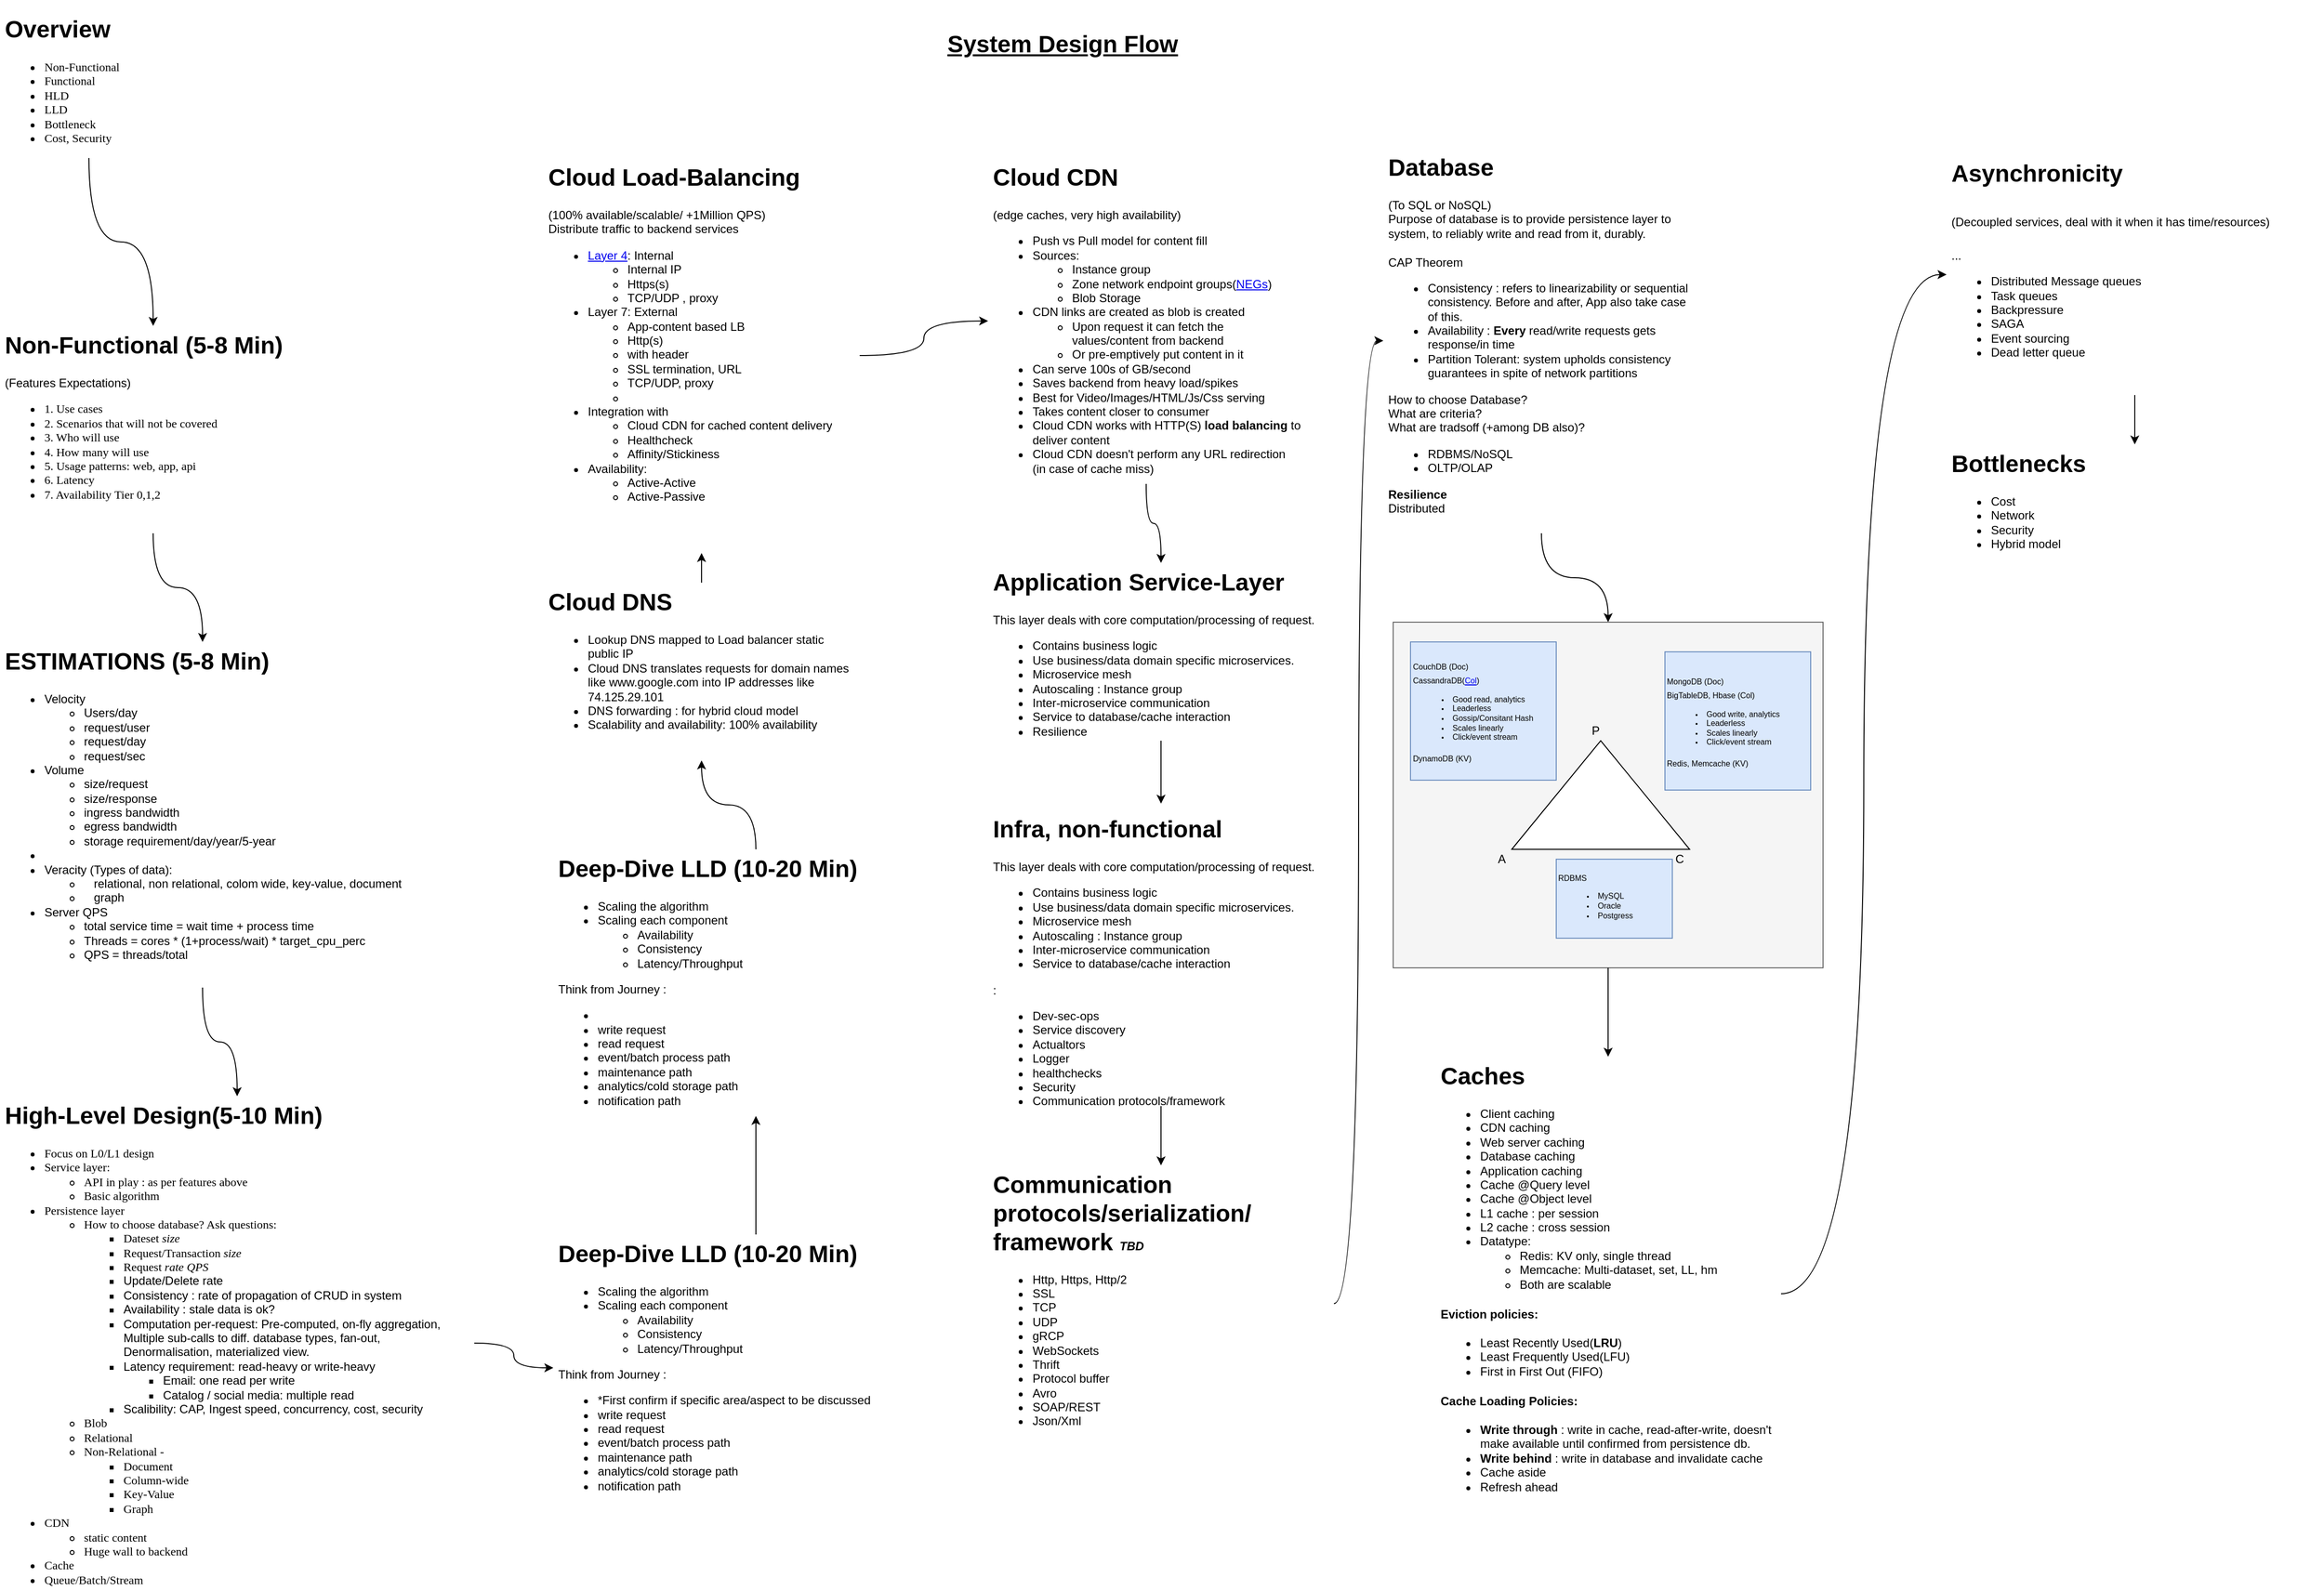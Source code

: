 <mxfile version="13.6.2" type="github">
  <diagram id="Ht1M8jgEwFfnCIfOTk4-" name="Page-1">
    <mxGraphModel dx="1199" dy="624" grid="1" gridSize="10" guides="1" tooltips="1" connect="1" arrows="1" fold="1" page="1" pageScale="1" pageWidth="3300" pageHeight="2339" math="0" shadow="0">
      <root>
        <mxCell id="0" />
        <mxCell id="1" parent="0" />
        <mxCell id="Jh1sc7k5TGZAMHPC5j6o-1" value="&lt;h1&gt;&lt;u&gt;System Design Flow&lt;/u&gt;&lt;/h1&gt;" style="text;html=1;align=center;verticalAlign=middle;resizable=0;points=[];autosize=1;" vertex="1" parent="1">
          <mxGeometry x="1010" y="40" width="250" height="50" as="geometry" />
        </mxCell>
        <mxCell id="Jh1sc7k5TGZAMHPC5j6o-7" style="edgeStyle=orthogonalEdgeStyle;orthogonalLoop=1;jettySize=auto;html=1;curved=1;" edge="1" parent="1" source="Jh1sc7k5TGZAMHPC5j6o-4" target="Jh1sc7k5TGZAMHPC5j6o-5">
          <mxGeometry relative="1" as="geometry" />
        </mxCell>
        <mxCell id="Jh1sc7k5TGZAMHPC5j6o-4" value="&lt;h1&gt;Overview&lt;/h1&gt;&lt;ul&gt;&lt;li&gt;&lt;font face=&quot;Verdana&quot;&gt;Non-Functional&lt;/font&gt;&lt;/li&gt;&lt;li&gt;&lt;font face=&quot;Verdana&quot;&gt;Functional&lt;/font&gt;&lt;/li&gt;&lt;li&gt;&lt;font face=&quot;Verdana&quot;&gt;HLD&lt;/font&gt;&lt;/li&gt;&lt;li&gt;&lt;font face=&quot;Verdana&quot;&gt;LLD&lt;/font&gt;&lt;/li&gt;&lt;li&gt;&lt;font face=&quot;Verdana&quot;&gt;Bottleneck&lt;/font&gt;&lt;/li&gt;&lt;li&gt;&lt;font face=&quot;Verdana&quot;&gt;Cost, Security&lt;/font&gt;&lt;/li&gt;&lt;/ul&gt;" style="text;html=1;strokeColor=none;fillColor=none;spacing=5;spacingTop=-20;whiteSpace=wrap;overflow=hidden;rounded=0;" vertex="1" parent="1">
          <mxGeometry x="60" y="30" width="180" height="150" as="geometry" />
        </mxCell>
        <mxCell id="Jh1sc7k5TGZAMHPC5j6o-8" style="edgeStyle=orthogonalEdgeStyle;curved=1;orthogonalLoop=1;jettySize=auto;html=1;entryX=0.5;entryY=0;entryDx=0;entryDy=0;" edge="1" parent="1" source="Jh1sc7k5TGZAMHPC5j6o-5" target="Jh1sc7k5TGZAMHPC5j6o-6">
          <mxGeometry relative="1" as="geometry" />
        </mxCell>
        <mxCell id="Jh1sc7k5TGZAMHPC5j6o-5" value="&lt;h1&gt;Non-Functional (5-8 Min)&lt;/h1&gt;&lt;div&gt;(Features Expectations)&lt;/div&gt;&lt;ul&gt;&lt;li&gt;&lt;font face=&quot;Verdana&quot;&gt;1. Use cases&lt;/font&gt;&lt;/li&gt;&lt;li&gt;&lt;font face=&quot;Verdana&quot;&gt;2. Scenarios that will not be covered&lt;/font&gt;&lt;/li&gt;&lt;li&gt;&lt;font face=&quot;Verdana&quot;&gt;3. Who will use&lt;/font&gt;&lt;/li&gt;&lt;li&gt;&lt;font face=&quot;Verdana&quot;&gt;4. How many will use&lt;/font&gt;&lt;/li&gt;&lt;li&gt;&lt;font face=&quot;Verdana&quot;&gt;5. Usage patterns: web, app, api&lt;/font&gt;&lt;/li&gt;&lt;li&gt;&lt;font face=&quot;Verdana&quot;&gt;6. Latency&lt;/font&gt;&lt;/li&gt;&lt;li&gt;&lt;font face=&quot;Verdana&quot;&gt;7. Availability&amp;nbsp;Tier 0,1,2&lt;/font&gt;&lt;/li&gt;&lt;/ul&gt;" style="text;html=1;strokeColor=none;fillColor=none;spacing=5;spacingTop=-20;whiteSpace=wrap;overflow=hidden;rounded=0;" vertex="1" parent="1">
          <mxGeometry x="60" y="350" width="310" height="210" as="geometry" />
        </mxCell>
        <mxCell id="Jh1sc7k5TGZAMHPC5j6o-10" style="edgeStyle=orthogonalEdgeStyle;curved=1;orthogonalLoop=1;jettySize=auto;html=1;entryX=0.5;entryY=0;entryDx=0;entryDy=0;" edge="1" parent="1" source="Jh1sc7k5TGZAMHPC5j6o-6" target="Jh1sc7k5TGZAMHPC5j6o-9">
          <mxGeometry relative="1" as="geometry" />
        </mxCell>
        <mxCell id="Jh1sc7k5TGZAMHPC5j6o-6" value="&lt;h1&gt;ESTIMATIONS (5-8 Min)&lt;/h1&gt;&lt;ul&gt;&lt;li&gt;&lt;span&gt;Velocity&lt;/span&gt;&lt;br&gt;&lt;/li&gt;&lt;ul&gt;&lt;li&gt;Users/day&lt;/li&gt;&lt;li&gt;request/user&lt;/li&gt;&lt;li&gt;request/day&lt;/li&gt;&lt;li&gt;request/sec&lt;/li&gt;&lt;/ul&gt;&lt;li&gt;Volume&lt;/li&gt;&lt;ul&gt;&lt;li&gt;size/request&lt;/li&gt;&lt;li&gt;size/response&lt;/li&gt;&lt;li&gt;ingress bandwidth&lt;/li&gt;&lt;li&gt;egress bandwidth&lt;/li&gt;&lt;li&gt;storage requirement/day/year/5-year&lt;/li&gt;&lt;/ul&gt;&lt;li&gt;&lt;br&gt;&lt;/li&gt;&lt;li&gt;Veracity (Types of data):&lt;/li&gt;&lt;ul&gt;&lt;li&gt;&amp;nbsp; &amp;nbsp;relational, non relational, colom wide, key-value, document&lt;/li&gt;&lt;li&gt;&amp;nbsp; &amp;nbsp;graph&lt;/li&gt;&lt;/ul&gt;&lt;li&gt;Server QPS&lt;/li&gt;&lt;ul&gt;&lt;li&gt;total service time = wait time + process time&lt;/li&gt;&lt;li&gt;Threads = cores * (1+process/wait) * target_cpu_perc&lt;/li&gt;&lt;li&gt;QPS = threads/total&lt;/li&gt;&lt;/ul&gt;&lt;/ul&gt;" style="text;html=1;strokeColor=none;fillColor=none;spacing=5;spacingTop=-20;whiteSpace=wrap;overflow=hidden;rounded=0;" vertex="1" parent="1">
          <mxGeometry x="60" y="670" width="410" height="350" as="geometry" />
        </mxCell>
        <mxCell id="Jh1sc7k5TGZAMHPC5j6o-13" style="edgeStyle=orthogonalEdgeStyle;curved=1;orthogonalLoop=1;jettySize=auto;html=1;entryX=0;entryY=0.5;entryDx=0;entryDy=0;" edge="1" parent="1" source="Jh1sc7k5TGZAMHPC5j6o-9" target="Jh1sc7k5TGZAMHPC5j6o-11">
          <mxGeometry relative="1" as="geometry" />
        </mxCell>
        <mxCell id="Jh1sc7k5TGZAMHPC5j6o-9" value="&lt;h1&gt;High-Level Design(5-10 Min)&lt;/h1&gt;&lt;ul&gt;&lt;li&gt;&lt;font face=&quot;Verdana&quot;&gt;Focus on L0/L1 design&lt;/font&gt;&lt;/li&gt;&lt;li&gt;&lt;font face=&quot;Verdana&quot;&gt;Service layer:&lt;/font&gt;&lt;/li&gt;&lt;ul&gt;&lt;li&gt;&lt;font face=&quot;Verdana&quot;&gt;API in play : as per features above&lt;/font&gt;&lt;/li&gt;&lt;li&gt;&lt;font face=&quot;Verdana&quot;&gt;Basic algorithm&lt;/font&gt;&lt;/li&gt;&lt;/ul&gt;&lt;li&gt;&lt;font face=&quot;Verdana&quot;&gt;Persistence layer&amp;nbsp;&lt;/font&gt;&lt;/li&gt;&lt;ul&gt;&lt;li&gt;&lt;font face=&quot;Verdana&quot;&gt;How to choose database? Ask questions:&lt;/font&gt;&lt;/li&gt;&lt;ul&gt;&lt;li&gt;&lt;font face=&quot;Verdana&quot;&gt;Dateset&amp;nbsp;&lt;i&gt;size&lt;/i&gt;&lt;/font&gt;&lt;/li&gt;&lt;li&gt;&lt;font face=&quot;Verdana&quot;&gt;Request/Transaction&amp;nbsp;&lt;i&gt;size&lt;/i&gt;&lt;/font&gt;&lt;/li&gt;&lt;li&gt;&lt;font face=&quot;Verdana&quot;&gt;Request &lt;i&gt;rate QPS&lt;/i&gt;&lt;/font&gt;&lt;/li&gt;&lt;li&gt;&lt;span&gt;Update/Delete rate&lt;/span&gt;&lt;br&gt;&lt;/li&gt;&lt;li&gt;Consistency : rate of propagation of CRUD in system&lt;/li&gt;&lt;li&gt;Availability : stale data is ok?&lt;/li&gt;&lt;li&gt;Computation per-request: Pre-computed, on-fly aggregation, Multiple sub-calls to diff. database types, fan-out, Denormalisation, materialized view.&lt;/li&gt;&lt;li&gt;Latency requirement: read-heavy or write-heavy&lt;/li&gt;&lt;ul&gt;&lt;li&gt;Email: one read per write&lt;/li&gt;&lt;li&gt;Catalog / social media: multiple read&lt;/li&gt;&lt;/ul&gt;&lt;li&gt;Scalibility: CAP, Ingest speed, concurrency, cost, security&lt;/li&gt;&lt;/ul&gt;&lt;li&gt;&lt;font face=&quot;Verdana&quot;&gt;Blob&lt;/font&gt;&lt;/li&gt;&lt;li&gt;&lt;font face=&quot;Verdana&quot;&gt;Relational&lt;/font&gt;&lt;/li&gt;&lt;li&gt;&lt;font face=&quot;Verdana&quot;&gt;Non-Relational&amp;nbsp;-&amp;nbsp;&lt;/font&gt;&lt;/li&gt;&lt;ul&gt;&lt;li&gt;&lt;font face=&quot;Verdana&quot;&gt;Document&amp;nbsp;&lt;/font&gt;&lt;/li&gt;&lt;li&gt;&lt;font face=&quot;Verdana&quot;&gt;Column-wide&amp;nbsp;&lt;/font&gt;&lt;/li&gt;&lt;li&gt;&lt;font face=&quot;Verdana&quot;&gt;Key-Value&amp;nbsp;&lt;/font&gt;&lt;/li&gt;&lt;li&gt;&lt;font face=&quot;Verdana&quot;&gt;Graph&amp;nbsp;&lt;/font&gt;&lt;/li&gt;&lt;/ul&gt;&lt;/ul&gt;&lt;li&gt;&lt;font face=&quot;Verdana&quot;&gt;CDN&lt;/font&gt;&lt;/li&gt;&lt;ul&gt;&lt;li&gt;&lt;font face=&quot;Verdana&quot;&gt;static content&lt;/font&gt;&lt;/li&gt;&lt;li&gt;&lt;font face=&quot;Verdana&quot;&gt;Huge wall to backend&lt;/font&gt;&lt;/li&gt;&lt;/ul&gt;&lt;li&gt;&lt;font face=&quot;Verdana&quot;&gt;Cache&lt;/font&gt;&lt;/li&gt;&lt;li&gt;&lt;font face=&quot;Verdana&quot;&gt;Queue/Batch/Stream&lt;/font&gt;&lt;/li&gt;&lt;/ul&gt;" style="text;html=1;strokeColor=none;fillColor=none;spacing=5;spacingTop=-20;whiteSpace=wrap;overflow=hidden;rounded=0;" vertex="1" parent="1">
          <mxGeometry x="60" y="1130" width="480" height="500" as="geometry" />
        </mxCell>
        <mxCell id="Jh1sc7k5TGZAMHPC5j6o-14" style="edgeStyle=orthogonalEdgeStyle;curved=1;orthogonalLoop=1;jettySize=auto;html=1;" edge="1" parent="1" source="Jh1sc7k5TGZAMHPC5j6o-11" target="Jh1sc7k5TGZAMHPC5j6o-12">
          <mxGeometry relative="1" as="geometry" />
        </mxCell>
        <mxCell id="Jh1sc7k5TGZAMHPC5j6o-11" value="&lt;h1&gt;Deep-Dive LLD (10-20 Min)&lt;/h1&gt;&lt;ul&gt;&lt;li&gt;Scaling the algorithm&lt;/li&gt;&lt;li&gt;Scaling each component&lt;/li&gt;&lt;ul&gt;&lt;li&gt;Availability&lt;/li&gt;&lt;li&gt;Consistency&lt;/li&gt;&lt;li&gt;Latency/Throughput&lt;/li&gt;&lt;/ul&gt;&lt;/ul&gt;Think from Journey :&lt;br&gt;&lt;ul&gt;&lt;li&gt;*First confirm if specific area/aspect to be discussed&lt;/li&gt;&lt;li&gt;write request&lt;/li&gt;&lt;li&gt;read request&lt;/li&gt;&lt;li&gt;event/batch process path&lt;br&gt;&lt;/li&gt;&lt;li&gt;maintenance path&lt;/li&gt;&lt;li&gt;analytics/cold storage path&lt;/li&gt;&lt;li&gt;notification path&lt;br&gt;&lt;/li&gt;&lt;/ul&gt;" style="text;html=1;strokeColor=none;fillColor=none;spacing=5;spacingTop=-20;whiteSpace=wrap;overflow=hidden;rounded=0;" vertex="1" parent="1">
          <mxGeometry x="620" y="1270" width="410" height="270" as="geometry" />
        </mxCell>
        <mxCell id="Jh1sc7k5TGZAMHPC5j6o-17" style="edgeStyle=orthogonalEdgeStyle;curved=1;orthogonalLoop=1;jettySize=auto;html=1;" edge="1" parent="1" source="Jh1sc7k5TGZAMHPC5j6o-12" target="Jh1sc7k5TGZAMHPC5j6o-16">
          <mxGeometry relative="1" as="geometry" />
        </mxCell>
        <mxCell id="Jh1sc7k5TGZAMHPC5j6o-12" value="&lt;h1&gt;Deep-Dive LLD (10-20 Min)&lt;/h1&gt;&lt;ul&gt;&lt;li&gt;Scaling the algorithm&lt;/li&gt;&lt;li&gt;Scaling each component&lt;/li&gt;&lt;ul&gt;&lt;li&gt;Availability&lt;/li&gt;&lt;li&gt;Consistency&lt;/li&gt;&lt;li&gt;Latency/Throughput&lt;/li&gt;&lt;/ul&gt;&lt;/ul&gt;Think from Journey :&lt;br&gt;&lt;ul&gt;&lt;li&gt;&lt;li&gt;write request&lt;/li&gt;&lt;li&gt;read request&lt;/li&gt;&lt;li&gt;event/batch process path&lt;br&gt;&lt;/li&gt;&lt;li&gt;maintenance path&lt;/li&gt;&lt;li&gt;analytics/cold storage path&lt;/li&gt;&lt;li&gt;notification path&lt;br&gt;&lt;/li&gt;&lt;/li&gt;&lt;/ul&gt;" style="text;html=1;strokeColor=none;fillColor=none;spacing=5;spacingTop=-20;whiteSpace=wrap;overflow=hidden;rounded=0;" vertex="1" parent="1">
          <mxGeometry x="620" y="880" width="410" height="270" as="geometry" />
        </mxCell>
        <mxCell id="Jh1sc7k5TGZAMHPC5j6o-19" style="edgeStyle=orthogonalEdgeStyle;curved=1;orthogonalLoop=1;jettySize=auto;html=1;entryX=0.5;entryY=1;entryDx=0;entryDy=0;" edge="1" parent="1" source="Jh1sc7k5TGZAMHPC5j6o-16" target="Jh1sc7k5TGZAMHPC5j6o-20">
          <mxGeometry relative="1" as="geometry" />
        </mxCell>
        <mxCell id="Jh1sc7k5TGZAMHPC5j6o-16" value="&lt;h1&gt;Cloud DNS&lt;/h1&gt;&lt;p&gt;&lt;/p&gt;&lt;ul&gt;&lt;li&gt;Lookup DNS mapped to Load balancer static public IP&lt;/li&gt;&lt;li&gt;Cloud DNS translates requests for domain names like www.google.com into IP addresses like 74.125.29.101&lt;br&gt;&lt;/li&gt;&lt;li&gt;DNS forwarding : for hybrid cloud model&lt;br&gt;&lt;/li&gt;&lt;li&gt;Scalability and availability: 100% availability&lt;/li&gt;&lt;/ul&gt;&lt;p&gt;&lt;/p&gt;" style="text;html=1;strokeColor=none;fillColor=none;spacing=5;spacingTop=-20;whiteSpace=wrap;overflow=hidden;rounded=0;" vertex="1" parent="1">
          <mxGeometry x="610" y="610" width="320" height="180" as="geometry" />
        </mxCell>
        <mxCell id="Jh1sc7k5TGZAMHPC5j6o-27" style="edgeStyle=orthogonalEdgeStyle;curved=1;orthogonalLoop=1;jettySize=auto;html=1;" edge="1" parent="1" source="Jh1sc7k5TGZAMHPC5j6o-18" target="Jh1sc7k5TGZAMHPC5j6o-25">
          <mxGeometry relative="1" as="geometry" />
        </mxCell>
        <mxCell id="Jh1sc7k5TGZAMHPC5j6o-18" value="&lt;h1&gt;Cloud CDN&lt;/h1&gt;&lt;div&gt;(edge caches, very high availability)&lt;br&gt;&lt;/div&gt;&lt;p&gt;&lt;/p&gt;&lt;ul&gt;&lt;li&gt;Push vs Pull model for content fill&lt;/li&gt;&lt;li&gt;Sources:&lt;/li&gt;&lt;ul&gt;&lt;li&gt;Instance group&lt;/li&gt;&lt;li&gt;Zone network endpoint groups(&lt;a href=&quot;https://cloud.google.com/load-balancing/docs/negs/zonal-neg-concepts&quot;&gt;NEGs&lt;/a&gt;)&lt;/li&gt;&lt;li&gt;Blob Storage&lt;/li&gt;&lt;/ul&gt;&lt;li&gt;CDN links are created as blob is created&lt;/li&gt;&lt;ul&gt;&lt;li&gt;Upon request it can fetch the values/content from backend&lt;/li&gt;&lt;li&gt;Or pre-emptively put content in it&lt;/li&gt;&lt;/ul&gt;&lt;li&gt;Can serve 100s of GB/second&lt;/li&gt;&lt;li&gt;Saves backend from heavy load/spikes&lt;/li&gt;&lt;li&gt;Best for Video/Images/HTML/Js/Css serving&lt;/li&gt;&lt;li&gt;Takes content closer to consumer&lt;/li&gt;&lt;li&gt;Cloud CDN works with HTTP(S) &lt;b&gt;load balancing&lt;/b&gt; to deliver content&amp;nbsp;&lt;/li&gt;&lt;li&gt;Cloud CDN doesn&#39;t perform any URL redirection (in case of cache miss)&lt;br&gt;&lt;/li&gt;&lt;/ul&gt;&lt;p&gt;&lt;/p&gt;" style="text;html=1;spacing=5;spacingTop=-20;whiteSpace=wrap;overflow=hidden;rounded=0;" vertex="1" parent="1">
          <mxGeometry x="1060" y="180" width="320" height="330" as="geometry" />
        </mxCell>
        <mxCell id="Jh1sc7k5TGZAMHPC5j6o-24" style="edgeStyle=orthogonalEdgeStyle;curved=1;orthogonalLoop=1;jettySize=auto;html=1;" edge="1" parent="1" source="Jh1sc7k5TGZAMHPC5j6o-20" target="Jh1sc7k5TGZAMHPC5j6o-18">
          <mxGeometry relative="1" as="geometry" />
        </mxCell>
        <mxCell id="Jh1sc7k5TGZAMHPC5j6o-20" value="&lt;h1&gt;Cloud Load-Balancing&lt;/h1&gt;&lt;div&gt;(100% available/scalable/ +1Million QPS)&lt;br&gt;&lt;/div&gt;&lt;div&gt;Distribute traffic to backend services&lt;/div&gt;&lt;p&gt;&lt;/p&gt;&lt;ul&gt;&lt;li&gt;&lt;a href=&quot;https://cloud.google.com/load-balancing/docs/choosing-load-balancer&quot;&gt;Layer 4&lt;/a&gt;: Internal&lt;/li&gt;&lt;ul&gt;&lt;li&gt;Internal IP&lt;/li&gt;&lt;li&gt;Https(s)&lt;/li&gt;&lt;li&gt;TCP/UDP , proxy&lt;/li&gt;&lt;/ul&gt;&lt;li&gt;Layer 7: External&lt;br&gt;&lt;/li&gt;&lt;ul&gt;&lt;li&gt;App-content based LB&lt;/li&gt;&lt;li&gt;Http(s)&lt;/li&gt;&lt;li&gt;with header&lt;/li&gt;&lt;li&gt;SSL termination, URL&lt;/li&gt;&lt;li&gt;TCP/UDP, proxy&lt;/li&gt;&lt;li&gt;&lt;br&gt;&lt;/li&gt;&lt;/ul&gt;&lt;li&gt;Integration with&amp;nbsp;&lt;/li&gt;&lt;ul&gt;&lt;li&gt;Cloud CDN for cached content delivery&lt;/li&gt;&lt;li&gt;Healthcheck&lt;/li&gt;&lt;li&gt;Affinity/Stickiness&lt;/li&gt;&lt;/ul&gt;&lt;li&gt;Availability:&amp;nbsp;&lt;/li&gt;&lt;ul&gt;&lt;li&gt;Active-Active&lt;/li&gt;&lt;li&gt;Active-Passive&lt;/li&gt;&lt;/ul&gt;&lt;/ul&gt;&lt;p&gt;&lt;/p&gt;" style="text;html=1;strokeColor=none;fillColor=none;spacing=5;spacingTop=-20;whiteSpace=wrap;overflow=hidden;rounded=0;" vertex="1" parent="1">
          <mxGeometry x="610" y="180" width="320" height="400" as="geometry" />
        </mxCell>
        <mxCell id="Jh1sc7k5TGZAMHPC5j6o-29" style="edgeStyle=orthogonalEdgeStyle;curved=1;orthogonalLoop=1;jettySize=auto;html=1;entryX=0.5;entryY=-0.021;entryDx=0;entryDy=0;entryPerimeter=0;" edge="1" parent="1" source="Jh1sc7k5TGZAMHPC5j6o-25" target="Jh1sc7k5TGZAMHPC5j6o-28">
          <mxGeometry relative="1" as="geometry" />
        </mxCell>
        <mxCell id="Jh1sc7k5TGZAMHPC5j6o-25" value="&lt;h1&gt;Application Service-Layer&lt;/h1&gt;&lt;p&gt;This layer deals with core computation/processing of request.&lt;/p&gt;&lt;p&gt;&lt;/p&gt;&lt;ul&gt;&lt;li&gt;Contains business logic&lt;/li&gt;&lt;li&gt;Use business/data domain specific microservices.&lt;/li&gt;&lt;li&gt;Microservice mesh&lt;/li&gt;&lt;li&gt;Autoscaling : Instance group&lt;/li&gt;&lt;li&gt;Inter-microservice communication&lt;/li&gt;&lt;li&gt;Service to database/cache interaction&lt;/li&gt;&lt;li&gt;Resilience&lt;/li&gt;&lt;/ul&gt;&lt;br&gt;&lt;p&gt;&lt;/p&gt;" style="text;html=1;spacing=5;spacingTop=-20;whiteSpace=wrap;overflow=hidden;rounded=0;glass=0;sketch=0;shadow=0;" vertex="1" parent="1">
          <mxGeometry x="1060" y="590" width="350" height="180" as="geometry" />
        </mxCell>
        <mxCell id="Jh1sc7k5TGZAMHPC5j6o-31" style="edgeStyle=orthogonalEdgeStyle;curved=1;orthogonalLoop=1;jettySize=auto;html=1;entryX=0.5;entryY=0;entryDx=0;entryDy=0;" edge="1" parent="1" source="Jh1sc7k5TGZAMHPC5j6o-28" target="Jh1sc7k5TGZAMHPC5j6o-30">
          <mxGeometry relative="1" as="geometry" />
        </mxCell>
        <mxCell id="Jh1sc7k5TGZAMHPC5j6o-28" value="&lt;h1&gt;Infra, non-functional&lt;/h1&gt;&lt;p&gt;This layer deals with core computation/processing of request.&lt;/p&gt;&lt;p&gt;&lt;/p&gt;&lt;ul&gt;&lt;li&gt;Contains business logic&lt;/li&gt;&lt;li&gt;Use business/data domain specific microservices.&lt;/li&gt;&lt;li&gt;Microservice mesh&lt;/li&gt;&lt;li&gt;Autoscaling : Instance group&lt;/li&gt;&lt;li&gt;Inter-microservice communication&lt;/li&gt;&lt;li&gt;Service to database/cache interaction&lt;/li&gt;&lt;/ul&gt;:&lt;br&gt;&lt;ul&gt;&lt;li&gt;Dev-sec-ops&lt;/li&gt;&lt;li&gt;Service discovery&lt;/li&gt;&lt;li&gt;Actualtors&lt;/li&gt;&lt;li&gt;Logger&lt;/li&gt;&lt;li&gt;healthchecks&lt;/li&gt;&lt;li&gt;Security&lt;/li&gt;&lt;li&gt;Communication protocols/framework&lt;/li&gt;&lt;/ul&gt;&lt;p&gt;&lt;/p&gt;" style="text;html=1;spacing=5;spacingTop=-20;whiteSpace=wrap;overflow=hidden;rounded=0;glass=0;sketch=0;shadow=0;" vertex="1" parent="1">
          <mxGeometry x="1060" y="840" width="350" height="300" as="geometry" />
        </mxCell>
        <mxCell id="Jh1sc7k5TGZAMHPC5j6o-34" style="edgeStyle=orthogonalEdgeStyle;curved=1;orthogonalLoop=1;jettySize=auto;html=1;entryX=0;entryY=0.5;entryDx=0;entryDy=0;" edge="1" parent="1" source="Jh1sc7k5TGZAMHPC5j6o-30" target="Jh1sc7k5TGZAMHPC5j6o-33">
          <mxGeometry relative="1" as="geometry" />
        </mxCell>
        <mxCell id="Jh1sc7k5TGZAMHPC5j6o-30" value="&lt;h1&gt;Communication protocols/serialization/ framework &lt;i style=&quot;font-size: 12px&quot;&gt;TBD&lt;/i&gt;&lt;/h1&gt;&lt;ul&gt;&lt;li&gt;&lt;span&gt;Http, Https, Http/2&lt;/span&gt;&lt;br&gt;&lt;/li&gt;&lt;li&gt;&lt;span&gt;SSL&lt;/span&gt;&lt;br&gt;&lt;/li&gt;&lt;li&gt;&lt;span&gt;TCP&lt;/span&gt;&lt;br&gt;&lt;/li&gt;&lt;li&gt;&lt;span&gt;UDP&lt;/span&gt;&lt;br&gt;&lt;/li&gt;&lt;li&gt;&lt;span&gt;gRCP&lt;/span&gt;&lt;br&gt;&lt;/li&gt;&lt;li&gt;&lt;span&gt;WebSockets&lt;/span&gt;&lt;br&gt;&lt;/li&gt;&lt;li&gt;&lt;span&gt;Thrift&lt;/span&gt;&lt;br&gt;&lt;/li&gt;&lt;li&gt;&lt;span&gt;Protocol buffer&lt;/span&gt;&lt;br&gt;&lt;/li&gt;&lt;li&gt;&lt;span&gt;Avro&lt;/span&gt;&lt;br&gt;&lt;/li&gt;&lt;li&gt;&lt;span&gt;SOAP/REST&lt;/span&gt;&lt;br&gt;&lt;/li&gt;&lt;li&gt;&lt;span&gt;Json/Xml&lt;/span&gt;&lt;br&gt;&lt;/li&gt;&lt;/ul&gt;&lt;p&gt;&lt;/p&gt;" style="text;html=1;spacing=5;spacingTop=-20;whiteSpace=wrap;overflow=hidden;rounded=0;glass=0;sketch=0;shadow=0;" vertex="1" parent="1">
          <mxGeometry x="1060" y="1200" width="350" height="280" as="geometry" />
        </mxCell>
        <mxCell id="Jh1sc7k5TGZAMHPC5j6o-32" style="edgeStyle=orthogonalEdgeStyle;curved=1;orthogonalLoop=1;jettySize=auto;html=1;exitX=0.5;exitY=1;exitDx=0;exitDy=0;" edge="1" parent="1" source="Jh1sc7k5TGZAMHPC5j6o-30" target="Jh1sc7k5TGZAMHPC5j6o-30">
          <mxGeometry relative="1" as="geometry" />
        </mxCell>
        <mxCell id="Jh1sc7k5TGZAMHPC5j6o-52" style="edgeStyle=orthogonalEdgeStyle;curved=1;orthogonalLoop=1;jettySize=auto;html=1;entryX=0.5;entryY=0;entryDx=0;entryDy=0;" edge="1" parent="1" source="Jh1sc7k5TGZAMHPC5j6o-33" target="Jh1sc7k5TGZAMHPC5j6o-36">
          <mxGeometry relative="1" as="geometry" />
        </mxCell>
        <mxCell id="Jh1sc7k5TGZAMHPC5j6o-33" value="&lt;h1&gt;Database&lt;/h1&gt;&lt;div&gt;(To SQL or NoSQL)&lt;br&gt;&lt;/div&gt;&lt;div&gt;Purpose of database is to provide persistence layer to system, to reliably write and read from it, durably.&lt;/div&gt;&lt;div&gt;&lt;br&gt;&lt;/div&gt;&lt;div&gt;CAP Theorem&lt;/div&gt;&lt;p&gt;&lt;/p&gt;&lt;ul&gt;&lt;li&gt;Consistency :&amp;nbsp;refers to linearizability or sequential consistency. Before and after, App also take case of this.&lt;/li&gt;&lt;li&gt;Availability : &lt;b&gt;Every &lt;/b&gt;read/write requests gets response/in time&lt;br&gt;&lt;/li&gt;&lt;li&gt;Partition Tolerant: system upholds consistency guarantees in spite of network partitions&lt;br&gt;&lt;/li&gt;&lt;/ul&gt;How to choose Database?&lt;br&gt;What are criteria?&lt;br&gt;What are tradsoff (+among DB also)?&lt;br&gt;&lt;ul&gt;&lt;li&gt;RDBMS/NoSQL&lt;/li&gt;&lt;li&gt;OLTP/OLAP&lt;/li&gt;&lt;/ul&gt;&lt;span&gt;&lt;b&gt;Resilience&lt;/b&gt;&lt;/span&gt;&lt;br&gt;Distributed&amp;nbsp;&lt;br&gt;&lt;p&gt;&lt;/p&gt;" style="text;html=1;spacing=5;spacingTop=-20;whiteSpace=wrap;overflow=hidden;rounded=0;" vertex="1" parent="1">
          <mxGeometry x="1460" y="170" width="320" height="390" as="geometry" />
        </mxCell>
        <mxCell id="Jh1sc7k5TGZAMHPC5j6o-46" value="" style="group" vertex="1" connectable="0" parent="1">
          <mxGeometry x="1470" y="650" width="435" height="350" as="geometry" />
        </mxCell>
        <mxCell id="Jh1sc7k5TGZAMHPC5j6o-36" value="" style="rounded=0;whiteSpace=wrap;html=1;shadow=0;glass=0;sketch=0;fillColor=#f5f5f5;strokeColor=#666666;fontColor=#333333;" vertex="1" parent="Jh1sc7k5TGZAMHPC5j6o-46">
          <mxGeometry width="435" height="350" as="geometry" />
        </mxCell>
        <mxCell id="Jh1sc7k5TGZAMHPC5j6o-35" value="" style="triangle;whiteSpace=wrap;html=1;rounded=0;shadow=0;glass=0;sketch=0;rotation=-90;" vertex="1" parent="Jh1sc7k5TGZAMHPC5j6o-46">
          <mxGeometry x="155" y="85" width="110" height="180" as="geometry" />
        </mxCell>
        <mxCell id="Jh1sc7k5TGZAMHPC5j6o-40" value="&lt;font style=&quot;font-size: 8px&quot;&gt;RDBMS&lt;br&gt;&lt;/font&gt;&lt;ul style=&quot;font-size: 8px&quot;&gt;&lt;li&gt;&lt;font style=&quot;font-size: 8px&quot;&gt;MySQL&lt;/font&gt;&lt;/li&gt;&lt;li&gt;&lt;font style=&quot;font-size: 8px&quot;&gt;Oracle&lt;/font&gt;&lt;/li&gt;&lt;li&gt;&lt;font style=&quot;font-size: 8px&quot;&gt;Postgress&lt;/font&gt;&lt;/li&gt;&lt;/ul&gt;" style="text;html=1;strokeColor=#6c8ebf;fillColor=#dae8fc;align=left;verticalAlign=middle;whiteSpace=wrap;rounded=0;shadow=0;glass=0;sketch=0;" vertex="1" parent="Jh1sc7k5TGZAMHPC5j6o-46">
          <mxGeometry x="165" y="240" width="117.5" height="80" as="geometry" />
        </mxCell>
        <mxCell id="Jh1sc7k5TGZAMHPC5j6o-41" value="&lt;span style=&quot;font-size: 8px&quot;&gt;CouchDB (Doc)&lt;/span&gt;&lt;br&gt;&lt;span style=&quot;font-size: 8px&quot;&gt;CassandraDB(&lt;a href=&quot;https://www.omnisci.com/technical-glossary/columnar-database#:~:text=A%20columnar%20database%20is%20preferred,cost%20hardware%20to%20increase%20throughput.&quot;&gt;Col&lt;/a&gt;)&lt;br&gt;&lt;ul&gt;&lt;li&gt;Good read, analytics&lt;/li&gt;&lt;li&gt;Leaderless&lt;/li&gt;&lt;li&gt;Gossip/Consitant Hash&lt;/li&gt;&lt;li&gt;Scales linearly&lt;/li&gt;&lt;li&gt;Click/event stream&lt;/li&gt;&lt;/ul&gt;&lt;/span&gt;&lt;span style=&quot;font-size: 8px&quot;&gt;DynamoDB (KV)&lt;/span&gt;" style="text;html=1;strokeColor=#6c8ebf;fillColor=#dae8fc;align=left;verticalAlign=middle;whiteSpace=wrap;rounded=0;shadow=0;glass=0;sketch=0;" vertex="1" parent="Jh1sc7k5TGZAMHPC5j6o-46">
          <mxGeometry x="17.5" y="20" width="147.5" height="140" as="geometry" />
        </mxCell>
        <mxCell id="Jh1sc7k5TGZAMHPC5j6o-42" value="&lt;span style=&quot;font-size: 8px&quot;&gt;MongoDB (Doc)&lt;/span&gt;&lt;br&gt;&lt;span style=&quot;font-size: 8px&quot;&gt;BigTableDB, Hbase (Col)&lt;br&gt;&lt;ul&gt;&lt;li&gt;Good write, analytics&lt;/li&gt;&lt;li&gt;Leaderless&lt;/li&gt;&lt;li&gt;Scales linearly&lt;/li&gt;&lt;li&gt;Click/event stream&lt;/li&gt;&lt;/ul&gt;&lt;/span&gt;&lt;span style=&quot;font-size: 8px&quot;&gt;Redis, Memcache (KV)&lt;/span&gt;" style="text;html=1;strokeColor=#6c8ebf;fillColor=#dae8fc;align=left;verticalAlign=middle;whiteSpace=wrap;rounded=0;shadow=0;glass=0;sketch=0;" vertex="1" parent="Jh1sc7k5TGZAMHPC5j6o-46">
          <mxGeometry x="275" y="30" width="147.5" height="140" as="geometry" />
        </mxCell>
        <mxCell id="Jh1sc7k5TGZAMHPC5j6o-39" value="C" style="text;html=1;strokeColor=none;fillColor=none;align=center;verticalAlign=middle;whiteSpace=wrap;rounded=0;shadow=0;glass=0;sketch=0;" vertex="1" parent="Jh1sc7k5TGZAMHPC5j6o-46">
          <mxGeometry x="270" y="230" width="40" height="20" as="geometry" />
        </mxCell>
        <mxCell id="Jh1sc7k5TGZAMHPC5j6o-38" value="A" style="text;html=1;strokeColor=none;fillColor=none;align=center;verticalAlign=middle;whiteSpace=wrap;rounded=0;shadow=0;glass=0;sketch=0;" vertex="1" parent="Jh1sc7k5TGZAMHPC5j6o-46">
          <mxGeometry x="90" y="230" width="40" height="20" as="geometry" />
        </mxCell>
        <mxCell id="Jh1sc7k5TGZAMHPC5j6o-37" value="P" style="text;html=1;strokeColor=none;fillColor=none;align=center;verticalAlign=middle;whiteSpace=wrap;rounded=0;shadow=0;glass=0;sketch=0;" vertex="1" parent="Jh1sc7k5TGZAMHPC5j6o-46">
          <mxGeometry x="185" y="100" width="40" height="20" as="geometry" />
        </mxCell>
        <mxCell id="Jh1sc7k5TGZAMHPC5j6o-51" style="edgeStyle=orthogonalEdgeStyle;curved=1;orthogonalLoop=1;jettySize=auto;html=1;entryX=0;entryY=0.5;entryDx=0;entryDy=0;" edge="1" parent="1" source="Jh1sc7k5TGZAMHPC5j6o-47" target="Jh1sc7k5TGZAMHPC5j6o-50">
          <mxGeometry relative="1" as="geometry" />
        </mxCell>
        <mxCell id="Jh1sc7k5TGZAMHPC5j6o-47" value="&lt;h1&gt;Caches&lt;/h1&gt;&lt;ul&gt;&lt;li&gt;&lt;span style=&quot;font-size: 12px&quot;&gt;Client caching&lt;/span&gt;&lt;/li&gt;&lt;li&gt;&lt;span style=&quot;font-size: 12px&quot;&gt;CDN caching&lt;/span&gt;&lt;/li&gt;&lt;li&gt;&lt;span style=&quot;font-size: 12px&quot;&gt;Web server caching&lt;/span&gt;&lt;/li&gt;&lt;li&gt;&lt;span style=&quot;font-size: 12px&quot;&gt;Database caching&lt;/span&gt;&lt;/li&gt;&lt;li&gt;&lt;span style=&quot;font-size: 12px&quot;&gt;Application caching&lt;/span&gt;&lt;/li&gt;&lt;li&gt;&lt;span style=&quot;font-size: 12px&quot;&gt;Cache @Query level&lt;/span&gt;&lt;/li&gt;&lt;li&gt;&lt;span style=&quot;font-size: 12px&quot;&gt;Cache @Object level&lt;/span&gt;&lt;/li&gt;&lt;li&gt;&lt;span style=&quot;font-size: 12px&quot;&gt;L1&amp;nbsp;&lt;/span&gt;cache : per session&lt;/li&gt;&lt;li&gt;&lt;span style=&quot;font-size: 12px&quot;&gt;L2 cache : cross session&lt;/span&gt;&lt;/li&gt;&lt;li&gt;&lt;span style=&quot;font-size: 12px&quot;&gt;Datatype:&amp;nbsp;&lt;/span&gt;&lt;/li&gt;&lt;ul&gt;&lt;li&gt;&lt;span style=&quot;font-size: 12px&quot;&gt;Redis: KV only, single thread&lt;/span&gt;&lt;/li&gt;&lt;li&gt;&lt;span style=&quot;font-size: 12px&quot;&gt;Memcache: Multi-dataset, set, LL, hm&lt;/span&gt;&lt;/li&gt;&lt;li&gt;&lt;span style=&quot;font-size: 12px&quot;&gt;Both are scalable&lt;/span&gt;&lt;/li&gt;&lt;/ul&gt;&lt;/ul&gt;&lt;h3&gt;&lt;span style=&quot;font-size: 12px&quot;&gt;Eviction policies:&lt;/span&gt;&lt;/h3&gt;&lt;div&gt;&lt;ul&gt;&lt;li&gt;&lt;span style=&quot;font-size: 12px&quot;&gt;Least Recently Used(&lt;b&gt;LRU&lt;/b&gt;)&lt;/span&gt;&lt;/li&gt;&lt;li&gt;&lt;span style=&quot;font-size: 12px&quot;&gt;Least Frequently Used(LFU)&lt;/span&gt;&lt;/li&gt;&lt;li&gt;&lt;span style=&quot;font-size: 12px&quot;&gt;First in First Out (FIFO)&lt;/span&gt;&lt;/li&gt;&lt;/ul&gt;&lt;/div&gt;&lt;h3&gt;&lt;span style=&quot;font-size: 12px&quot;&gt;Cache Loading Policies:&lt;/span&gt;&lt;/h3&gt;&lt;div&gt;&lt;ul&gt;&lt;li&gt;&lt;span style=&quot;font-size: 12px&quot;&gt;&lt;b&gt;Write through&lt;/b&gt; : write in cache, read-after-write, doesn&#39;t make available&amp;nbsp;until confirmed from persistence&amp;nbsp;db.&lt;/span&gt;&lt;/li&gt;&lt;li&gt;&lt;span style=&quot;font-size: 12px&quot;&gt;&lt;b&gt;Write behind&lt;/b&gt; : write in database and invalidate cache&lt;/span&gt;&lt;/li&gt;&lt;li&gt;&lt;span style=&quot;font-size: 12px&quot;&gt;Cache aside&lt;/span&gt;&lt;/li&gt;&lt;li&gt;&lt;span style=&quot;font-size: 12px&quot;&gt;Refresh ahead&lt;/span&gt;&lt;/li&gt;&lt;/ul&gt;&lt;/div&gt;&lt;p&gt;&lt;/p&gt;" style="text;html=1;spacing=5;spacingTop=-20;whiteSpace=wrap;overflow=hidden;rounded=0;glass=0;sketch=0;shadow=0;" vertex="1" parent="1">
          <mxGeometry x="1512.5" y="1090" width="350" height="480" as="geometry" />
        </mxCell>
        <mxCell id="Jh1sc7k5TGZAMHPC5j6o-48" style="edgeStyle=orthogonalEdgeStyle;curved=1;orthogonalLoop=1;jettySize=auto;html=1;entryX=0.5;entryY=0;entryDx=0;entryDy=0;" edge="1" parent="1" source="Jh1sc7k5TGZAMHPC5j6o-36" target="Jh1sc7k5TGZAMHPC5j6o-47">
          <mxGeometry relative="1" as="geometry" />
        </mxCell>
        <mxCell id="Jh1sc7k5TGZAMHPC5j6o-49" style="edgeStyle=orthogonalEdgeStyle;curved=1;orthogonalLoop=1;jettySize=auto;html=1;exitX=0.5;exitY=1;exitDx=0;exitDy=0;" edge="1" parent="1" source="Jh1sc7k5TGZAMHPC5j6o-47" target="Jh1sc7k5TGZAMHPC5j6o-47">
          <mxGeometry relative="1" as="geometry" />
        </mxCell>
        <mxCell id="Jh1sc7k5TGZAMHPC5j6o-54" style="edgeStyle=orthogonalEdgeStyle;curved=1;orthogonalLoop=1;jettySize=auto;html=1;entryX=0.5;entryY=0;entryDx=0;entryDy=0;" edge="1" parent="1" source="Jh1sc7k5TGZAMHPC5j6o-50" target="Jh1sc7k5TGZAMHPC5j6o-53">
          <mxGeometry relative="1" as="geometry" />
        </mxCell>
        <mxCell id="Jh1sc7k5TGZAMHPC5j6o-50" value="&lt;h1&gt;&lt;span style=&quot;font-size: 24px&quot;&gt;Asynchronicity&lt;/span&gt;&lt;br&gt;&lt;/h1&gt;&lt;h1&gt;&lt;span style=&quot;font-size: 12px ; font-weight: normal&quot;&gt;(Decoupled services, deal with it when it has time/resources)&lt;/span&gt;&lt;br&gt;&lt;/h1&gt;&lt;div&gt;&lt;/div&gt;...&lt;br&gt;&lt;ul&gt;&lt;li&gt;&lt;span style=&quot;font-size: 12px&quot;&gt;Distributed Message queues&lt;/span&gt;&lt;span&gt;&amp;nbsp; &amp;nbsp; &amp;nbsp;&amp;nbsp;&lt;/span&gt;&lt;/li&gt;&lt;li&gt;&lt;span&gt;Task queues&lt;/span&gt;&lt;br&gt;&lt;/li&gt;&lt;li&gt;&lt;span&gt;Backpressure&lt;/span&gt;&lt;/li&gt;&lt;li&gt;&lt;span&gt;SAGA&lt;/span&gt;&lt;/li&gt;&lt;li&gt;&lt;span style=&quot;font-size: 12px&quot;&gt;Event sourcing&lt;/span&gt;&lt;/li&gt;&lt;li&gt;&lt;span style=&quot;font-size: 12px&quot;&gt;Dead letter queue&lt;/span&gt;&lt;/li&gt;&lt;/ul&gt;&lt;p&gt;&lt;/p&gt;" style="text;html=1;spacing=5;spacingTop=-20;whiteSpace=wrap;overflow=hidden;rounded=0;" vertex="1" parent="1">
          <mxGeometry x="2030" y="176" width="381" height="244" as="geometry" />
        </mxCell>
        <mxCell id="Jh1sc7k5TGZAMHPC5j6o-53" value="&lt;h1&gt;&lt;span style=&quot;font-size: 24px&quot;&gt;Bottlenecks&lt;/span&gt;&lt;br&gt;&lt;/h1&gt;&lt;h1&gt;&lt;/h1&gt;&lt;ul&gt;&lt;li&gt;&lt;span style=&quot;font-size: 12px&quot;&gt;Cost&lt;/span&gt;&lt;span&gt;&amp;nbsp; &amp;nbsp; &amp;nbsp;&amp;nbsp;&lt;/span&gt;&lt;/li&gt;&lt;li&gt;&lt;span&gt;Network&lt;/span&gt;&lt;br&gt;&lt;/li&gt;&lt;li&gt;&lt;span&gt;Security&lt;/span&gt;&lt;/li&gt;&lt;li&gt;&lt;span&gt;Hybrid model&lt;/span&gt;&lt;/li&gt;&lt;/ul&gt;&lt;p&gt;&lt;/p&gt;" style="text;html=1;spacing=5;spacingTop=-20;whiteSpace=wrap;overflow=hidden;rounded=0;" vertex="1" parent="1">
          <mxGeometry x="2030" y="470" width="381" height="150" as="geometry" />
        </mxCell>
      </root>
    </mxGraphModel>
  </diagram>
</mxfile>
